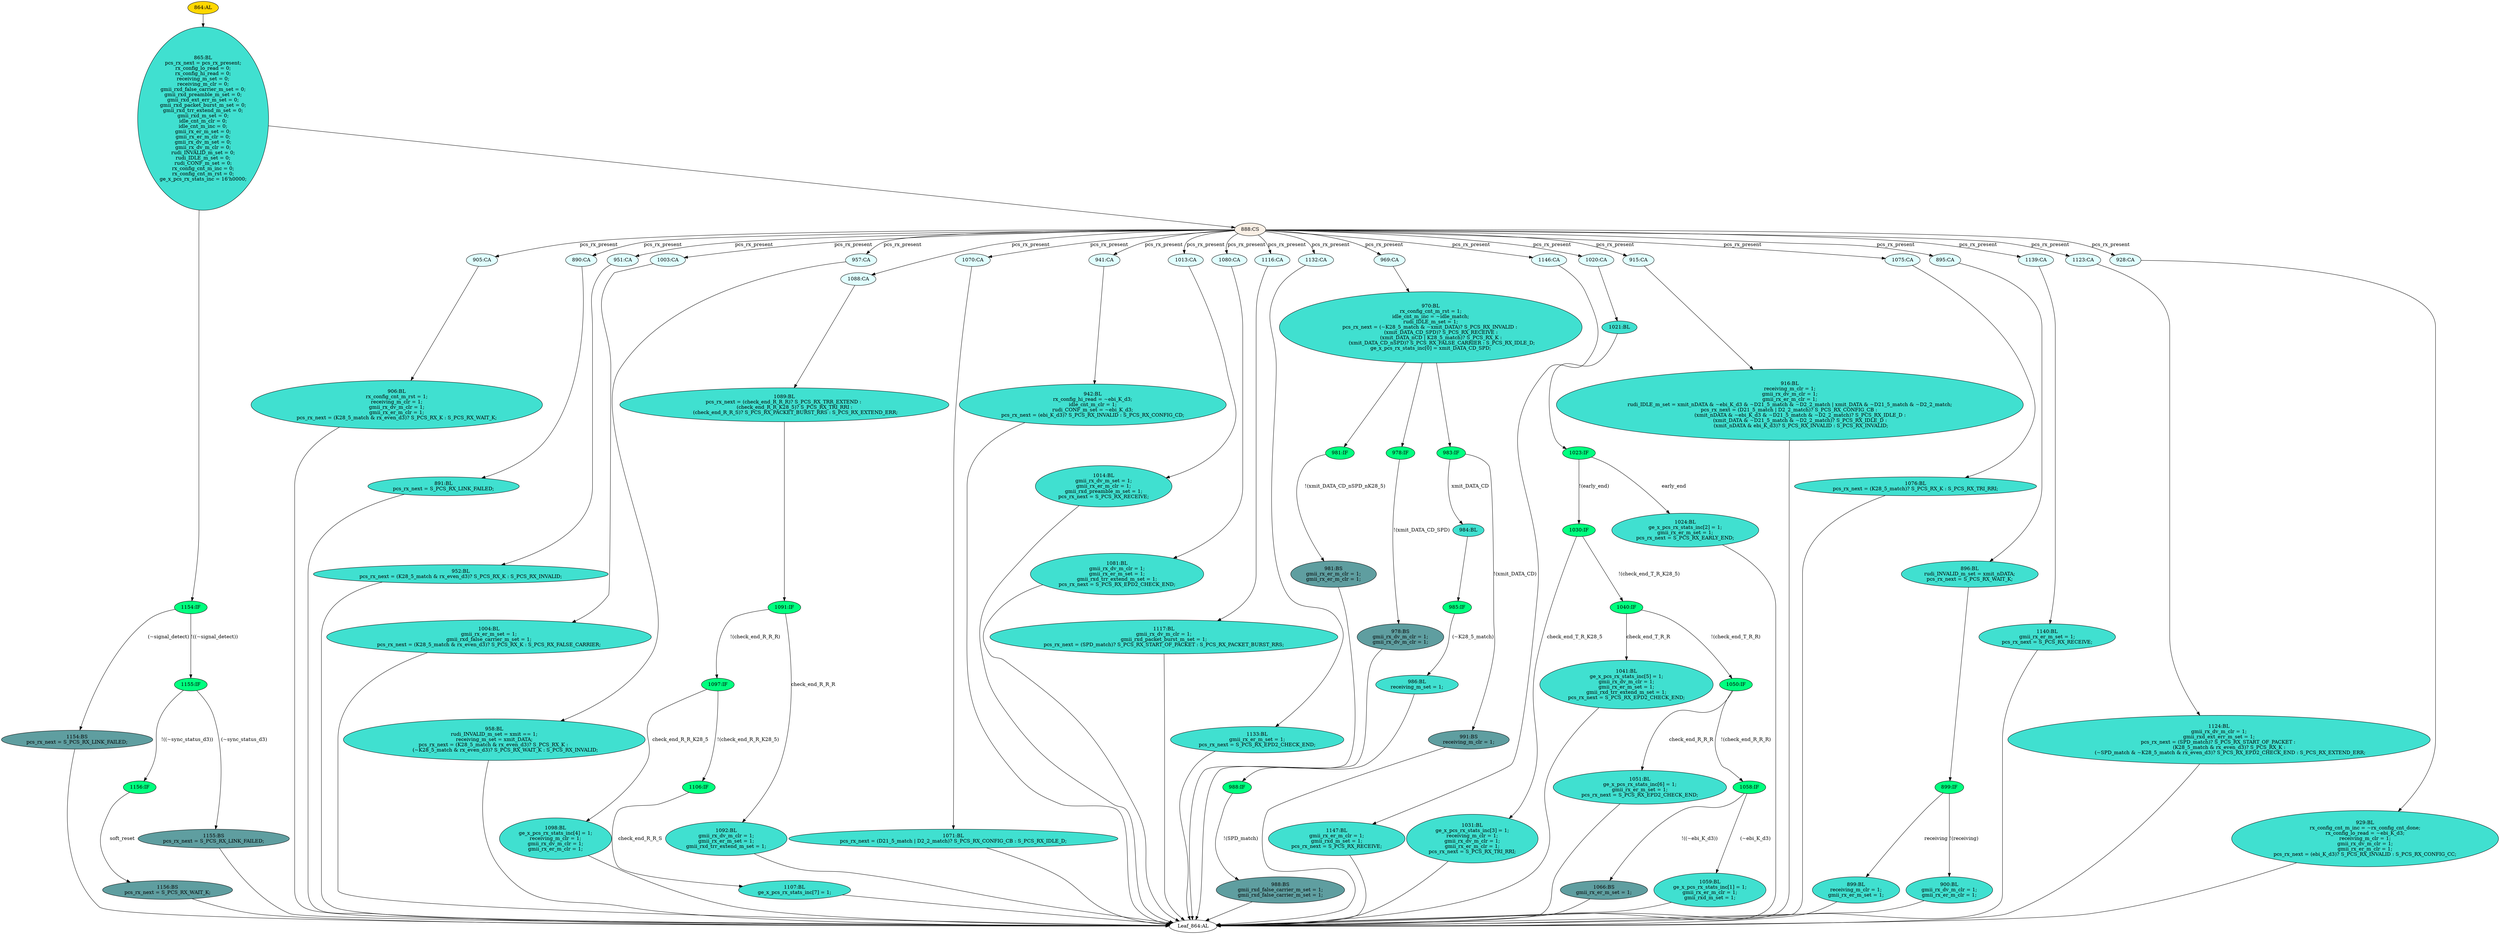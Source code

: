 strict digraph "" {
	node [label="\N"];
	"899:BL"	 [ast="<pyverilog.vparser.ast.Block object at 0x7f702a65d6d0>",
		fillcolor=turquoise,
		label="899:BL
receiving_m_clr = 1;
gmii_rx_er_m_set = 1;",
		statements="[<pyverilog.vparser.ast.BlockingSubstitution object at 0x7f702a65d390>, <pyverilog.vparser.ast.BlockingSubstitution object at 0x7f702a65d550>]",
		style=filled,
		typ=Block];
	"Leaf_864:AL"	 [def_var="['receiving_m_set', 'gmii_rxd_ext_err_m_set', 'receiving_m_clr', 'gmii_rxd_trr_extend_m_set', 'rudi_INVALID_m_set', 'rudi_IDLE_m_\
set', 'pcs_rx_next', 'gmii_rx_er_m_clr', 'gmii_rxd_packet_burst_m_set', 'rx_config_cnt_m_inc', 'gmii_rx_dv_m_set', 'idle_cnt_m_inc', '\
gmii_rx_er_m_set', 'gmii_rxd_false_carrier_m_set', 'ge_x_pcs_rx_stats_inc', 'gmii_rx_dv_m_clr', 'rudi_CONF_m_set', 'rx_config_cnt_\
m_rst', 'gmii_rxd_preamble_m_set', 'gmii_rxd_m_set', 'rx_config_lo_read', 'idle_cnt_m_clr', 'rx_config_hi_read']",
		label="Leaf_864:AL"];
	"899:BL" -> "Leaf_864:AL"	 [cond="[]",
		lineno=None];
	"1154:BS"	 [ast="<pyverilog.vparser.ast.BlockingSubstitution object at 0x7f702a6b6810>",
		fillcolor=cadetblue,
		label="1154:BS
pcs_rx_next = S_PCS_RX_LINK_FAILED;",
		statements="[<pyverilog.vparser.ast.BlockingSubstitution object at 0x7f702a6b6810>]",
		style=filled,
		typ=BlockingSubstitution];
	"1154:BS" -> "Leaf_864:AL"	 [cond="[]",
		lineno=None];
	"905:CA"	 [ast="<pyverilog.vparser.ast.Case object at 0x7f702a65dc50>",
		fillcolor=lightcyan,
		label="905:CA",
		statements="[]",
		style=filled,
		typ=Case];
	"906:BL"	 [ast="<pyverilog.vparser.ast.Block object at 0x7f702a65dd10>",
		fillcolor=turquoise,
		label="906:BL
rx_config_cnt_m_rst = 1;
receiving_m_clr = 1;
gmii_rx_dv_m_clr = 1;
gmii_rx_er_m_clr = 1;
pcs_rx_next = (K28_5_match & rx_\
even_d3)? S_PCS_RX_K : S_PCS_RX_WAIT_K;",
		statements="[<pyverilog.vparser.ast.BlockingSubstitution object at 0x7f702a65dd50>, <pyverilog.vparser.ast.BlockingSubstitution object at 0x7f702a65ded0>, <\
pyverilog.vparser.ast.BlockingSubstitution object at 0x7f702a667090>, <pyverilog.vparser.ast.BlockingSubstitution object at 0x7f702a667210>, <\
pyverilog.vparser.ast.BlockingSubstitution object at 0x7f702a667390>]",
		style=filled,
		typ=Block];
	"905:CA" -> "906:BL"	 [cond="[]",
		lineno=None];
	"1156:BS"	 [ast="<pyverilog.vparser.ast.BlockingSubstitution object at 0x7f702a6ea150>",
		fillcolor=cadetblue,
		label="1156:BS
pcs_rx_next = S_PCS_RX_WAIT_K;",
		statements="[<pyverilog.vparser.ast.BlockingSubstitution object at 0x7f702a6ea150>]",
		style=filled,
		typ=BlockingSubstitution];
	"1156:BS" -> "Leaf_864:AL"	 [cond="[]",
		lineno=None];
	"890:CA"	 [ast="<pyverilog.vparser.ast.Case object at 0x7f702a667d90>",
		fillcolor=lightcyan,
		label="890:CA",
		statements="[]",
		style=filled,
		typ=Case];
	"891:BL"	 [ast="<pyverilog.vparser.ast.Block object at 0x7f702a667e50>",
		fillcolor=turquoise,
		label="891:BL
pcs_rx_next = S_PCS_RX_LINK_FAILED;",
		statements="[<pyverilog.vparser.ast.BlockingSubstitution object at 0x7f702a667e90>]",
		style=filled,
		typ=Block];
	"890:CA" -> "891:BL"	 [cond="[]",
		lineno=None];
	"970:BL"	 [ast="<pyverilog.vparser.ast.Block object at 0x7f702a670ed0>",
		fillcolor=turquoise,
		label="970:BL
rx_config_cnt_m_rst = 1;
idle_cnt_m_inc = ~idle_match;
rudi_IDLE_m_set = 1;
pcs_rx_next = (~K28_5_match & ~xmit_DATA)? S_\
PCS_RX_INVALID : 
              (xmit_DATA_CD_SPD)? S_PCS_RX_RECEIVE : 
              (xmit_DATA_nCD | K28_5_match)? S_PCS_RX_K : 
              (\
xmit_DATA_CD_nSPD)? S_PCS_RX_FALSE_CARRIER : S_PCS_RX_IDLE_D;
ge_x_pcs_rx_stats_inc[0] = xmit_DATA_CD_SPD;",
		statements="[<pyverilog.vparser.ast.BlockingSubstitution object at 0x7f702a670050>, <pyverilog.vparser.ast.BlockingSubstitution object at 0x7f702a6701d0>, <\
pyverilog.vparser.ast.BlockingSubstitution object at 0x7f702a670390>, <pyverilog.vparser.ast.BlockingSubstitution object at 0x7f702a670510>, <\
pyverilog.vparser.ast.BlockingSubstitution object at 0x7f702a670c90>]",
		style=filled,
		typ=Block];
	"981:IF"	 [ast="<pyverilog.vparser.ast.IfStatement object at 0x7f702a678310>",
		fillcolor=springgreen,
		label="981:IF",
		statements="[]",
		style=filled,
		typ=IfStatement];
	"970:BL" -> "981:IF"	 [cond="[]",
		lineno=None];
	"978:IF"	 [ast="<pyverilog.vparser.ast.IfStatement object at 0x7f702a670f10>",
		fillcolor=springgreen,
		label="978:IF",
		statements="[]",
		style=filled,
		typ=IfStatement];
	"970:BL" -> "978:IF"	 [cond="[]",
		lineno=None];
	"983:IF"	 [ast="<pyverilog.vparser.ast.IfStatement object at 0x7f702a678550>",
		fillcolor=springgreen,
		label="983:IF",
		statements="[]",
		style=filled,
		typ=IfStatement];
	"970:BL" -> "983:IF"	 [cond="[]",
		lineno=None];
	"1066:BS"	 [ast="<pyverilog.vparser.ast.BlockingSubstitution object at 0x7f702a683310>",
		fillcolor=cadetblue,
		label="1066:BS
gmii_rx_er_m_set = 1;",
		statements="[<pyverilog.vparser.ast.BlockingSubstitution object at 0x7f702a683310>]",
		style=filled,
		typ=BlockingSubstitution];
	"1066:BS" -> "Leaf_864:AL"	 [cond="[]",
		lineno=None];
	"1031:BL"	 [ast="<pyverilog.vparser.ast.Block object at 0x7f702a683c90>",
		fillcolor=turquoise,
		label="1031:BL
ge_x_pcs_rx_stats_inc[3] = 1;
receiving_m_clr = 1;
gmii_rx_dv_m_clr = 1;
gmii_rx_er_m_clr = 1;
pcs_rx_next = S_PCS_RX_TRI_\
RRI;",
		statements="[<pyverilog.vparser.ast.BlockingSubstitution object at 0x7f702a683490>, <pyverilog.vparser.ast.BlockingSubstitution object at 0x7f702a683690>, <\
pyverilog.vparser.ast.BlockingSubstitution object at 0x7f702a683810>, <pyverilog.vparser.ast.BlockingSubstitution object at 0x7f702a683990>, <\
pyverilog.vparser.ast.BlockingSubstitution object at 0x7f702a683b10>]",
		style=filled,
		typ=Block];
	"1031:BL" -> "Leaf_864:AL"	 [cond="[]",
		lineno=None];
	"1021:BL"	 [ast="<pyverilog.vparser.ast.Block object at 0x7f702a69e190>",
		fillcolor=turquoise,
		label="1021:BL",
		statements="[]",
		style=filled,
		typ=Block];
	"1023:IF"	 [ast="<pyverilog.vparser.ast.IfStatement object at 0x7f702a69e1d0>",
		fillcolor=springgreen,
		label="1023:IF",
		statements="[]",
		style=filled,
		typ=IfStatement];
	"1021:BL" -> "1023:IF"	 [cond="[]",
		lineno=None];
	"951:CA"	 [ast="<pyverilog.vparser.ast.Case object at 0x7f702a683cd0>",
		fillcolor=lightcyan,
		label="951:CA",
		statements="[]",
		style=filled,
		typ=Case];
	"952:BL"	 [ast="<pyverilog.vparser.ast.Block object at 0x7f702a683d90>",
		fillcolor=turquoise,
		label="952:BL
pcs_rx_next = (K28_5_match & rx_even_d3)? S_PCS_RX_K : S_PCS_RX_INVALID;",
		statements="[<pyverilog.vparser.ast.BlockingSubstitution object at 0x7f702a683dd0>]",
		style=filled,
		typ=Block];
	"951:CA" -> "952:BL"	 [cond="[]",
		lineno=None];
	"916:BL"	 [ast="<pyverilog.vparser.ast.Block object at 0x7f702a6d7590>",
		fillcolor=turquoise,
		label="916:BL
receiving_m_clr = 1;
gmii_rx_dv_m_clr = 1;
gmii_rx_er_m_clr = 1;
rudi_IDLE_m_set = xmit_nDATA & ~ebi_K_d3 & ~D21_5_match & ~\
D2_2_match | xmit_DATA & ~D21_5_match & ~D2_2_match;
pcs_rx_next = (D21_5_match | D2_2_match)? S_PCS_RX_CONFIG_CB : 
              (\
xmit_nDATA & ~ebi_K_d3 & ~D21_5_match & ~D2_2_match)? S_PCS_RX_IDLE_D : 
              (xmit_DATA & ~D21_5_match & ~D2_2_match)? \
S_PCS_RX_IDLE_D : 
              (xmit_nDATA & ebi_K_d3)? S_PCS_RX_INVALID : S_PCS_RX_INVALID;",
		statements="[<pyverilog.vparser.ast.BlockingSubstitution object at 0x7f702a6cf0d0>, <pyverilog.vparser.ast.BlockingSubstitution object at 0x7f702a6cf250>, <\
pyverilog.vparser.ast.BlockingSubstitution object at 0x7f702a6cf3d0>, <pyverilog.vparser.ast.BlockingSubstitution object at 0x7f702a6cf550>, <\
pyverilog.vparser.ast.BlockingSubstitution object at 0x7f702a6cfb10>]",
		style=filled,
		typ=Block];
	"916:BL" -> "Leaf_864:AL"	 [cond="[]",
		lineno=None];
	"1003:CA"	 [ast="<pyverilog.vparser.ast.Case object at 0x7f702a6d7b90>",
		fillcolor=lightcyan,
		label="1003:CA",
		statements="[]",
		style=filled,
		typ=Case];
	"1004:BL"	 [ast="<pyverilog.vparser.ast.Block object at 0x7f702a6d7c50>",
		fillcolor=turquoise,
		label="1004:BL
gmii_rx_er_m_set = 1;
gmii_rxd_false_carrier_m_set = 1;
pcs_rx_next = (K28_5_match & rx_even_d3)? S_PCS_RX_K : S_PCS_RX_\
FALSE_CARRIER;",
		statements="[<pyverilog.vparser.ast.BlockingSubstitution object at 0x7f702a6d7c90>, <pyverilog.vparser.ast.BlockingSubstitution object at 0x7f702a6d7e10>, <\
pyverilog.vparser.ast.BlockingSubstitution object at 0x7f702a6d7f50>]",
		style=filled,
		typ=Block];
	"1003:CA" -> "1004:BL"	 [cond="[]",
		lineno=None];
	"1117:BL"	 [ast="<pyverilog.vparser.ast.Block object at 0x7f702a6d7b50>",
		fillcolor=turquoise,
		label="1117:BL
gmii_rx_dv_m_clr = 1;
gmii_rxd_packet_burst_m_set = 1;
pcs_rx_next = (SPD_match)? S_PCS_RX_START_OF_PACKET : S_PCS_RX_PACKET_\
BURST_RRS;",
		statements="[<pyverilog.vparser.ast.BlockingSubstitution object at 0x7f702a6d75d0>, <pyverilog.vparser.ast.BlockingSubstitution object at 0x7f702a6d7750>, <\
pyverilog.vparser.ast.BlockingSubstitution object at 0x7f702a6d78d0>]",
		style=filled,
		typ=Block];
	"1117:BL" -> "Leaf_864:AL"	 [cond="[]",
		lineno=None];
	"957:CA"	 [ast="<pyverilog.vparser.ast.Case object at 0x7f702a6e0250>",
		fillcolor=lightcyan,
		label="957:CA",
		statements="[]",
		style=filled,
		typ=Case];
	"958:BL"	 [ast="<pyverilog.vparser.ast.Block object at 0x7f702a6e0310>",
		fillcolor=turquoise,
		label="958:BL
rudi_INVALID_m_set = xmit == 1;
receiving_m_set = xmit_DATA;
pcs_rx_next = (K28_5_match & rx_even_d3)? S_PCS_RX_K : 
              (~\
K28_5_match & rx_even_d3)? S_PCS_RX_WAIT_K : S_PCS_RX_INVALID;",
		statements="[<pyverilog.vparser.ast.BlockingSubstitution object at 0x7f702a6e0350>, <pyverilog.vparser.ast.BlockingSubstitution object at 0x7f702a6e0550>, <\
pyverilog.vparser.ast.BlockingSubstitution object at 0x7f702a6e06d0>]",
		style=filled,
		typ=Block];
	"957:CA" -> "958:BL"	 [cond="[]",
		lineno=None];
	"929:BL"	 [ast="<pyverilog.vparser.ast.Block object at 0x7f702a68dd50>",
		fillcolor=turquoise,
		label="929:BL
rx_config_cnt_m_inc = ~rx_config_cnt_done;
rx_config_lo_read = ~ebi_K_d3;
receiving_m_clr = 1;
gmii_rx_dv_m_clr = 1;
gmii_\
rx_er_m_clr = 1;
pcs_rx_next = (ebi_K_d3)? S_PCS_RX_INVALID : S_PCS_RX_CONFIG_CC;",
		statements="[<pyverilog.vparser.ast.BlockingSubstitution object at 0x7f702a68dd90>, <pyverilog.vparser.ast.BlockingSubstitution object at 0x7f702a68df90>, <\
pyverilog.vparser.ast.BlockingSubstitution object at 0x7f702a695190>, <pyverilog.vparser.ast.BlockingSubstitution object at 0x7f702a695310>, <\
pyverilog.vparser.ast.BlockingSubstitution object at 0x7f702a695490>, <pyverilog.vparser.ast.BlockingSubstitution object at 0x7f702a695610>]",
		style=filled,
		typ=Block];
	"929:BL" -> "Leaf_864:AL"	 [cond="[]",
		lineno=None];
	"865:BL"	 [ast="<pyverilog.vparser.ast.Block object at 0x7f702a6fcc50>",
		fillcolor=turquoise,
		label="865:BL
pcs_rx_next = pcs_rx_present;
rx_config_lo_read = 0;
rx_config_hi_read = 0;
receiving_m_set = 0;
receiving_m_clr = 0;
gmii_\
rxd_false_carrier_m_set = 0;
gmii_rxd_preamble_m_set = 0;
gmii_rxd_ext_err_m_set = 0;
gmii_rxd_packet_burst_m_set = 0;
gmii_rxd_\
trr_extend_m_set = 0;
gmii_rxd_m_set = 0;
idle_cnt_m_clr = 0;
idle_cnt_m_inc = 0;
gmii_rx_er_m_set = 0;
gmii_rx_er_m_clr = 0;
gmii_\
rx_dv_m_set = 0;
gmii_rx_dv_m_clr = 0;
rudi_INVALID_m_set = 0;
rudi_IDLE_m_set = 0;
rudi_CONF_m_set = 0;
rx_config_cnt_m_inc = 0;
\
rx_config_cnt_m_rst = 0;
ge_x_pcs_rx_stats_inc = 16'h0000;",
		statements="[<pyverilog.vparser.ast.BlockingSubstitution object at 0x7f702a6fcc90>, <pyverilog.vparser.ast.BlockingSubstitution object at 0x7f702a6fcdd0>, <\
pyverilog.vparser.ast.BlockingSubstitution object at 0x7f702a6fcf10>, <pyverilog.vparser.ast.BlockingSubstitution object at 0x7f702a703090>, <\
pyverilog.vparser.ast.BlockingSubstitution object at 0x7f702a7031d0>, <pyverilog.vparser.ast.BlockingSubstitution object at 0x7f702a703310>, <\
pyverilog.vparser.ast.BlockingSubstitution object at 0x7f702a703450>, <pyverilog.vparser.ast.BlockingSubstitution object at 0x7f702a703590>, <\
pyverilog.vparser.ast.BlockingSubstitution object at 0x7f702a7036d0>, <pyverilog.vparser.ast.BlockingSubstitution object at 0x7f702a703810>, <\
pyverilog.vparser.ast.BlockingSubstitution object at 0x7f702a703950>, <pyverilog.vparser.ast.BlockingSubstitution object at 0x7f702a703a90>, <\
pyverilog.vparser.ast.BlockingSubstitution object at 0x7f702a703bd0>, <pyverilog.vparser.ast.BlockingSubstitution object at 0x7f702a703d10>, <\
pyverilog.vparser.ast.BlockingSubstitution object at 0x7f702a703e50>, <pyverilog.vparser.ast.BlockingSubstitution object at 0x7f702a703f90>, <\
pyverilog.vparser.ast.BlockingSubstitution object at 0x7f702a68d110>, <pyverilog.vparser.ast.BlockingSubstitution object at 0x7f702a68d250>, <\
pyverilog.vparser.ast.BlockingSubstitution object at 0x7f702a68d390>, <pyverilog.vparser.ast.BlockingSubstitution object at 0x7f702a68d4d0>, <\
pyverilog.vparser.ast.BlockingSubstitution object at 0x7f702a68d610>, <pyverilog.vparser.ast.BlockingSubstitution object at 0x7f702a68d750>, <\
pyverilog.vparser.ast.BlockingSubstitution object at 0x7f702a68d890>]",
		style=filled,
		typ=Block];
	"1154:IF"	 [ast="<pyverilog.vparser.ast.IfStatement object at 0x7f702a6b6590>",
		fillcolor=springgreen,
		label="1154:IF",
		statements="[]",
		style=filled,
		typ=IfStatement];
	"865:BL" -> "1154:IF"	 [cond="[]",
		lineno=None];
	"888:CS"	 [ast="<pyverilog.vparser.ast.CaseStatement object at 0x7f702a68d9d0>",
		fillcolor=linen,
		label="888:CS",
		statements="[]",
		style=filled,
		typ=CaseStatement];
	"865:BL" -> "888:CS"	 [cond="[]",
		lineno=None];
	"986:BL"	 [ast="<pyverilog.vparser.ast.Block object at 0x7f702a678790>",
		fillcolor=turquoise,
		label="986:BL
receiving_m_set = 1;",
		statements="[<pyverilog.vparser.ast.BlockingSubstitution object at 0x7f702a6787d0>]",
		style=filled,
		typ=Block];
	"988:IF"	 [ast="<pyverilog.vparser.ast.IfStatement object at 0x7f702a678950>",
		fillcolor=springgreen,
		label="988:IF",
		statements="[]",
		style=filled,
		typ=IfStatement];
	"986:BL" -> "988:IF"	 [cond="[]",
		lineno=None];
	"1088:CA"	 [ast="<pyverilog.vparser.ast.Case object at 0x7f702a6a6950>",
		fillcolor=lightcyan,
		label="1088:CA",
		statements="[]",
		style=filled,
		typ=Case];
	"1089:BL"	 [ast="<pyverilog.vparser.ast.Block object at 0x7f702a6a6a10>",
		fillcolor=turquoise,
		label="1089:BL
pcs_rx_next = (check_end_R_R_R)? S_PCS_RX_TRR_EXTEND : 
              (check_end_R_R_K28_5)? S_PCS_RX_TRI_RRI : 
              (\
check_end_R_R_S)? S_PCS_RX_PACKET_BURST_RRS : S_PCS_RX_EXTEND_ERR;",
		statements="[<pyverilog.vparser.ast.BlockingSubstitution object at 0x7f702a6ae790>]",
		style=filled,
		typ=Block];
	"1088:CA" -> "1089:BL"	 [cond="[]",
		lineno=None];
	"1076:BL"	 [ast="<pyverilog.vparser.ast.Block object at 0x7f702a6ea0d0>",
		fillcolor=turquoise,
		label="1076:BL
pcs_rx_next = (K28_5_match)? S_PCS_RX_K : S_PCS_RX_TRI_RRI;",
		statements="[<pyverilog.vparser.ast.BlockingSubstitution object at 0x7f702a6e0e50>]",
		style=filled,
		typ=Block];
	"1076:BL" -> "Leaf_864:AL"	 [cond="[]",
		lineno=None];
	"1156:IF"	 [ast="<pyverilog.vparser.ast.IfStatement object at 0x7f702a6ea110>",
		fillcolor=springgreen,
		label="1156:IF",
		statements="[]",
		style=filled,
		typ=IfStatement];
	"1156:IF" -> "1156:BS"	 [cond="['soft_reset']",
		label=soft_reset,
		lineno=1156];
	"1124:BL"	 [ast="<pyverilog.vparser.ast.Block object at 0x7f702a6eac50>",
		fillcolor=turquoise,
		label="1124:BL
gmii_rx_dv_m_clr = 1;
gmii_rxd_ext_err_m_set = 1;
pcs_rx_next = (SPD_match)? S_PCS_RX_START_OF_PACKET : 
              (\
K28_5_match & rx_even_d3)? S_PCS_RX_K : 
              (~SPD_match & ~K28_5_match & rx_even_d3)? S_PCS_RX_EPD2_CHECK_END : S_PCS_\
RX_EXTEND_ERR;",
		statements="[<pyverilog.vparser.ast.BlockingSubstitution object at 0x7f702a6ea310>, <pyverilog.vparser.ast.BlockingSubstitution object at 0x7f702a6ea490>, <\
pyverilog.vparser.ast.BlockingSubstitution object at 0x7f702a6ea610>]",
		style=filled,
		typ=Block];
	"1124:BL" -> "Leaf_864:AL"	 [cond="[]",
		lineno=None];
	"1081:BL"	 [ast="<pyverilog.vparser.ast.Block object at 0x7f702a6f32d0>",
		fillcolor=turquoise,
		label="1081:BL
gmii_rx_dv_m_clr = 1;
gmii_rx_er_m_set = 1;
gmii_rxd_trr_extend_m_set = 1;
pcs_rx_next = S_PCS_RX_EPD2_CHECK_END;",
		statements="[<pyverilog.vparser.ast.BlockingSubstitution object at 0x7f702a6eac90>, <pyverilog.vparser.ast.BlockingSubstitution object at 0x7f702a6eae10>, <\
pyverilog.vparser.ast.BlockingSubstitution object at 0x7f702a6eaf90>, <pyverilog.vparser.ast.BlockingSubstitution object at 0x7f702a6f3150>]",
		style=filled,
		typ=Block];
	"1081:BL" -> "Leaf_864:AL"	 [cond="[]",
		lineno=None];
	"1070:CA"	 [ast="<pyverilog.vparser.ast.Case object at 0x7f702a6f3310>",
		fillcolor=lightcyan,
		label="1070:CA",
		statements="[]",
		style=filled,
		typ=Case];
	"1071:BL"	 [ast="<pyverilog.vparser.ast.Block object at 0x7f702a6f33d0>",
		fillcolor=turquoise,
		label="1071:BL
pcs_rx_next = (D21_5_match | D2_2_match)? S_PCS_RX_CONFIG_CB : S_PCS_RX_IDLE_D;",
		statements="[<pyverilog.vparser.ast.BlockingSubstitution object at 0x7f702a6f3410>]",
		style=filled,
		typ=Block];
	"1070:CA" -> "1071:BL"	 [cond="[]",
		lineno=None];
	"941:CA"	 [ast="<pyverilog.vparser.ast.Case object at 0x7f702a6f3710>",
		fillcolor=lightcyan,
		label="941:CA",
		statements="[]",
		style=filled,
		typ=Case];
	"942:BL"	 [ast="<pyverilog.vparser.ast.Block object at 0x7f702a6f37d0>",
		fillcolor=turquoise,
		label="942:BL
rx_config_hi_read = ~ebi_K_d3;
idle_cnt_m_clr = 1;
rudi_CONF_m_set = ~ebi_K_d3;
pcs_rx_next = (ebi_K_d3)? S_PCS_RX_INVALID : \
S_PCS_RX_CONFIG_CD;",
		statements="[<pyverilog.vparser.ast.BlockingSubstitution object at 0x7f702a6f3810>, <pyverilog.vparser.ast.BlockingSubstitution object at 0x7f702a6f39d0>, <\
pyverilog.vparser.ast.BlockingSubstitution object at 0x7f702a6f3b50>, <pyverilog.vparser.ast.BlockingSubstitution object at 0x7f702a6f3d10>]",
		style=filled,
		typ=Block];
	"941:CA" -> "942:BL"	 [cond="[]",
		lineno=None];
	"1013:CA"	 [ast="<pyverilog.vparser.ast.Case object at 0x7f702a695950>",
		fillcolor=lightcyan,
		label="1013:CA",
		statements="[]",
		style=filled,
		typ=Case];
	"1014:BL"	 [ast="<pyverilog.vparser.ast.Block object at 0x7f702a695a10>",
		fillcolor=turquoise,
		label="1014:BL
gmii_rx_dv_m_set = 1;
gmii_rx_er_m_clr = 1;
gmii_rxd_preamble_m_set = 1;
pcs_rx_next = S_PCS_RX_RECEIVE;",
		statements="[<pyverilog.vparser.ast.BlockingSubstitution object at 0x7f702a695a50>, <pyverilog.vparser.ast.BlockingSubstitution object at 0x7f702a695c10>, <\
pyverilog.vparser.ast.BlockingSubstitution object at 0x7f702a695d90>, <pyverilog.vparser.ast.BlockingSubstitution object at 0x7f702a695f10>]",
		style=filled,
		typ=Block];
	"1013:CA" -> "1014:BL"	 [cond="[]",
		lineno=None];
	"988:BS"	 [ast="<pyverilog.vparser.ast.BlockingSubstitution object at 0x7f702a678990>",
		fillcolor=cadetblue,
		label="988:BS
gmii_rxd_false_carrier_m_set = 1;
gmii_rxd_false_carrier_m_set = 1;",
		statements="[<pyverilog.vparser.ast.BlockingSubstitution object at 0x7f702a678990>, <pyverilog.vparser.ast.BlockingSubstitution object at 0x7f702a678990>]",
		style=filled,
		typ=BlockingSubstitution];
	"988:BS" -> "Leaf_864:AL"	 [cond="[]",
		lineno=None];
	"899:IF"	 [ast="<pyverilog.vparser.ast.IfStatement object at 0x7f702a6fc310>",
		fillcolor=springgreen,
		label="899:IF",
		statements="[]",
		style=filled,
		typ=IfStatement];
	"899:IF" -> "899:BL"	 [cond="['receiving']",
		label=receiving,
		lineno=899];
	"900:BL"	 [ast="<pyverilog.vparser.ast.Block object at 0x7f702a6fc350>",
		fillcolor=turquoise,
		label="900:BL
gmii_rx_dv_m_clr = 1;
gmii_rx_er_m_clr = 1;",
		statements="[<pyverilog.vparser.ast.BlockingSubstitution object at 0x7f702a6fc390>, <pyverilog.vparser.ast.BlockingSubstitution object at 0x7f702a6fc510>]",
		style=filled,
		typ=Block];
	"899:IF" -> "900:BL"	 [cond="['receiving']",
		label="!(receiving)",
		lineno=899];
	"1147:BL"	 [ast="<pyverilog.vparser.ast.Block object at 0x7f702a6678d0>",
		fillcolor=turquoise,
		label="1147:BL
gmii_rx_er_m_clr = 1;
gmii_rxd_m_set = 1;
pcs_rx_next = S_PCS_RX_RECEIVE;",
		statements="[<pyverilog.vparser.ast.BlockingSubstitution object at 0x7f702a667910>, <pyverilog.vparser.ast.BlockingSubstitution object at 0x7f702a667a90>, <\
pyverilog.vparser.ast.BlockingSubstitution object at 0x7f702a667c10>]",
		style=filled,
		typ=Block];
	"1147:BL" -> "Leaf_864:AL"	 [cond="[]",
		lineno=None];
	"1080:CA"	 [ast="<pyverilog.vparser.ast.Case object at 0x7f702a6a6850>",
		fillcolor=lightcyan,
		label="1080:CA",
		statements="[]",
		style=filled,
		typ=Case];
	"1080:CA" -> "1081:BL"	 [cond="[]",
		lineno=None];
	"984:BL"	 [ast="<pyverilog.vparser.ast.Block object at 0x7f702a6786d0>",
		fillcolor=turquoise,
		label="984:BL",
		statements="[]",
		style=filled,
		typ=Block];
	"985:IF"	 [ast="<pyverilog.vparser.ast.IfStatement object at 0x7f702a678750>",
		fillcolor=springgreen,
		label="985:IF",
		statements="[]",
		style=filled,
		typ=IfStatement];
	"984:BL" -> "985:IF"	 [cond="[]",
		lineno=None];
	"1116:CA"	 [ast="<pyverilog.vparser.ast.Case object at 0x7f702a6fc6d0>",
		fillcolor=lightcyan,
		label="1116:CA",
		statements="[]",
		style=filled,
		typ=Case];
	"1116:CA" -> "1117:BL"	 [cond="[]",
		lineno=None];
	"981:BS"	 [ast="<pyverilog.vparser.ast.BlockingSubstitution object at 0x7f702a667650>",
		fillcolor=cadetblue,
		label="981:BS
gmii_rx_er_m_clr = 1;
gmii_rx_er_m_clr = 1;",
		statements="[<pyverilog.vparser.ast.BlockingSubstitution object at 0x7f702a667650>, <pyverilog.vparser.ast.BlockingSubstitution object at 0x7f702a667650>]",
		style=filled,
		typ=BlockingSubstitution];
	"981:BS" -> "Leaf_864:AL"	 [cond="[]",
		lineno=None];
	"1132:CA"	 [ast="<pyverilog.vparser.ast.Case object at 0x7f702a6aed50>",
		fillcolor=lightcyan,
		label="1132:CA",
		statements="[]",
		style=filled,
		typ=Case];
	"1133:BL"	 [ast="<pyverilog.vparser.ast.Block object at 0x7f702a6aee10>",
		fillcolor=turquoise,
		label="1133:BL
gmii_rx_er_m_set = 1;
pcs_rx_next = S_PCS_RX_EPD2_CHECK_END;",
		statements="[<pyverilog.vparser.ast.BlockingSubstitution object at 0x7f702a6aee50>, <pyverilog.vparser.ast.BlockingSubstitution object at 0x7f702a6b6050>]",
		style=filled,
		typ=Block];
	"1132:CA" -> "1133:BL"	 [cond="[]",
		lineno=None];
	"1051:BL"	 [ast="<pyverilog.vparser.ast.Block object at 0x7f702a69e3d0>",
		fillcolor=turquoise,
		label="1051:BL
ge_x_pcs_rx_stats_inc[6] = 1;
gmii_rx_er_m_set = 1;
pcs_rx_next = S_PCS_RX_EPD2_CHECK_END;",
		statements="[<pyverilog.vparser.ast.BlockingSubstitution object at 0x7f702a69e410>, <pyverilog.vparser.ast.BlockingSubstitution object at 0x7f702a69e610>, <\
pyverilog.vparser.ast.BlockingSubstitution object at 0x7f702a69e790>]",
		style=filled,
		typ=Block];
	"1051:BL" -> "Leaf_864:AL"	 [cond="[]",
		lineno=None];
	"978:BS"	 [ast="<pyverilog.vparser.ast.BlockingSubstitution object at 0x7f702a670f50>",
		fillcolor=cadetblue,
		label="978:BS
gmii_rx_dv_m_clr = 1;
gmii_rx_dv_m_clr = 1;",
		statements="[<pyverilog.vparser.ast.BlockingSubstitution object at 0x7f702a670f50>, <pyverilog.vparser.ast.BlockingSubstitution object at 0x7f702a670f50>]",
		style=filled,
		typ=BlockingSubstitution];
	"978:BS" -> "Leaf_864:AL"	 [cond="[]",
		lineno=None];
	"969:CA"	 [ast="<pyverilog.vparser.ast.Case object at 0x7f702a695850>",
		fillcolor=lightcyan,
		label="969:CA",
		statements="[]",
		style=filled,
		typ=Case];
	"969:CA" -> "970:BL"	 [cond="[]",
		lineno=None];
	"1146:CA"	 [ast="<pyverilog.vparser.ast.Case object at 0x7f702a667810>",
		fillcolor=lightcyan,
		label="1146:CA",
		statements="[]",
		style=filled,
		typ=Case];
	"1146:CA" -> "1147:BL"	 [cond="[]",
		lineno=None];
	"1133:BL" -> "Leaf_864:AL"	 [cond="[]",
		lineno=None];
	"1041:BL"	 [ast="<pyverilog.vparser.ast.Block object at 0x7f702a69e950>",
		fillcolor=turquoise,
		label="1041:BL
ge_x_pcs_rx_stats_inc[5] = 1;
gmii_rx_dv_m_clr = 1;
gmii_rx_er_m_set = 1;
gmii_rxd_trr_extend_m_set = 1;
pcs_rx_next = S_\
PCS_RX_EPD2_CHECK_END;",
		statements="[<pyverilog.vparser.ast.BlockingSubstitution object at 0x7f702a69e990>, <pyverilog.vparser.ast.BlockingSubstitution object at 0x7f702a69eb90>, <\
pyverilog.vparser.ast.BlockingSubstitution object at 0x7f702a69ed10>, <pyverilog.vparser.ast.BlockingSubstitution object at 0x7f702a69ee90>, <\
pyverilog.vparser.ast.BlockingSubstitution object at 0x7f702a6a6050>]",
		style=filled,
		typ=Block];
	"1041:BL" -> "Leaf_864:AL"	 [cond="[]",
		lineno=None];
	"952:BL" -> "Leaf_864:AL"	 [cond="[]",
		lineno=None];
	"906:BL" -> "Leaf_864:AL"	 [cond="[]",
		lineno=None];
	"958:BL" -> "Leaf_864:AL"	 [cond="[]",
		lineno=None];
	"1107:BL"	 [ast="<pyverilog.vparser.ast.Block object at 0x7f702a6e0b90>",
		fillcolor=turquoise,
		label="1107:BL
ge_x_pcs_rx_stats_inc[7] = 1;",
		statements="[<pyverilog.vparser.ast.BlockingSubstitution object at 0x7f702a6e0bd0>]",
		style=filled,
		typ=Block];
	"1107:BL" -> "Leaf_864:AL"	 [cond="[]",
		lineno=None];
	"1097:IF"	 [ast="<pyverilog.vparser.ast.IfStatement object at 0x7f702a6a6a90>",
		fillcolor=springgreen,
		label="1097:IF",
		statements="[]",
		style=filled,
		typ=IfStatement];
	"1098:BL"	 [ast="<pyverilog.vparser.ast.Block object at 0x7f702a6a6ad0>",
		fillcolor=turquoise,
		label="1098:BL
ge_x_pcs_rx_stats_inc[4] = 1;
receiving_m_clr = 1;
gmii_rx_dv_m_clr = 1;
gmii_rx_er_m_clr = 1;",
		statements="[<pyverilog.vparser.ast.BlockingSubstitution object at 0x7f702a6a6b10>, <pyverilog.vparser.ast.BlockingSubstitution object at 0x7f702a6a6d50>, <\
pyverilog.vparser.ast.BlockingSubstitution object at 0x7f702a6a6ed0>, <pyverilog.vparser.ast.BlockingSubstitution object at 0x7f702a6ae090>]",
		style=filled,
		typ=Block];
	"1097:IF" -> "1098:BL"	 [cond="['check_end_R_R_K28_5']",
		label=check_end_R_R_K28_5,
		lineno=1097];
	"1106:IF"	 [ast="<pyverilog.vparser.ast.IfStatement object at 0x7f702a6e0b50>",
		fillcolor=springgreen,
		label="1106:IF",
		statements="[]",
		style=filled,
		typ=IfStatement];
	"1097:IF" -> "1106:IF"	 [cond="['check_end_R_R_K28_5']",
		label="!(check_end_R_R_K28_5)",
		lineno=1097];
	"1004:BL" -> "Leaf_864:AL"	 [cond="[]",
		lineno=None];
	"981:IF" -> "981:BS"	 [cond="['xmit_DATA_CD_nSPD_nK28_5']",
		label="!(xmit_DATA_CD_nSPD_nK28_5)",
		lineno=981];
	"991:BS"	 [ast="<pyverilog.vparser.ast.BlockingSubstitution object at 0x7f702a678590>",
		fillcolor=cadetblue,
		label="991:BS
receiving_m_clr = 1;",
		statements="[<pyverilog.vparser.ast.BlockingSubstitution object at 0x7f702a678590>]",
		style=filled,
		typ=BlockingSubstitution];
	"991:BS" -> "Leaf_864:AL"	 [cond="[]",
		lineno=None];
	"1071:BL" -> "Leaf_864:AL"	 [cond="[]",
		lineno=None];
	"1059:BL"	 [ast="<pyverilog.vparser.ast.Block object at 0x7f702a65dc10>",
		fillcolor=turquoise,
		label="1059:BL
ge_x_pcs_rx_stats_inc[1] = 1;
gmii_rx_er_m_clr = 1;
gmii_rxd_m_set = 1;",
		statements="[<pyverilog.vparser.ast.BlockingSubstitution object at 0x7f702a65d710>, <pyverilog.vparser.ast.BlockingSubstitution object at 0x7f702a65d910>, <\
pyverilog.vparser.ast.BlockingSubstitution object at 0x7f702a65da90>]",
		style=filled,
		typ=Block];
	"1059:BL" -> "Leaf_864:AL"	 [cond="[]",
		lineno=None];
	"1030:IF"	 [ast="<pyverilog.vparser.ast.IfStatement object at 0x7f702a69e210>",
		fillcolor=springgreen,
		label="1030:IF",
		statements="[]",
		style=filled,
		typ=IfStatement];
	"1023:IF" -> "1030:IF"	 [cond="['early_end']",
		label="!(early_end)",
		lineno=1023];
	"1024:BL"	 [ast="<pyverilog.vparser.ast.Block object at 0x7f702a6a6250>",
		fillcolor=turquoise,
		label="1024:BL
ge_x_pcs_rx_stats_inc[2] = 1;
gmii_rx_er_m_set = 1;
pcs_rx_next = S_PCS_RX_EARLY_END;",
		statements="[<pyverilog.vparser.ast.BlockingSubstitution object at 0x7f702a6a6290>, <pyverilog.vparser.ast.BlockingSubstitution object at 0x7f702a6a6490>, <\
pyverilog.vparser.ast.BlockingSubstitution object at 0x7f702a6a6610>]",
		style=filled,
		typ=Block];
	"1023:IF" -> "1024:BL"	 [cond="['early_end']",
		label=early_end,
		lineno=1023];
	"864:AL"	 [ast="<pyverilog.vparser.ast.Always object at 0x7f702a6fcb50>",
		clk_sens=False,
		fillcolor=gold,
		label="864:AL",
		sens="['rx_even_d3', 'xmit', 'xmit_DATA_CD_SPD', 'pcs_rx_present', 'S_PCS_RX_TRI_RRI', 'K28_5_match', 'S_PCS_RX_IDLE_D', 'S_PCS_RX_EARLY_\
END', 'SPD_match', 'S_PCS_RX_CONFIG_CD', 'S_PCS_RX_TRR_EXTEND', 'ebi_K_d3', 'S_PCS_RX_FALSE_CARRIER', 'xmit_DATA_CD_nSPD', 'D21_\
5_match', 'S_PCS_RX_INVALID', 'check_end_R_R_K28_5', 'S_PCS_RX_EXTEND_ERR', 'D2_2_match', 'xmit_DATA_nCD', 'xmit_nDATA', 'xmit_DATA', '\
check_end_R_R_R', 'check_end_R_R_S', 'S_PCS_RX_PACKET_BURST_RRS', 'S_PCS_RX_LINK_FAILED', 'S_PCS_RX_WAIT_K', 'S_PCS_RX_CONFIG_CB', '\
S_PCS_RX_CONFIG_CC', 'S_PCS_RX_RECEIVE', 'rx_config_cnt_done', 'S_PCS_RX_START_OF_PACKET', 'S_PCS_RX_K', 'S_PCS_RX_EPD2_CHECK_END', '\
idle_match']",
		statements="[]",
		style=filled,
		typ=Always,
		use_var="['rx_even_d3', 'xmit', 'xmit_DATA_CD_SPD', 'pcs_rx_present', 'early_end', 'xmit_DATA_CD', 'S_PCS_RX_TRI_RRI', 'K28_5_match', 'S_\
PCS_RX_IDLE_D', 'S_PCS_RX_EARLY_END', 'check_end_T_R_K28_5', 'ebi_K_d3', 'S_PCS_RX_CONFIG_CD', 'signal_detect', 'rx_config_cnt_done', '\
S_PCS_RX_TRR_EXTEND', 'SPD_match', 'S_PCS_RX_FALSE_CARRIER', 'D21_5_match', 'S_PCS_RX_CONFIG_CC', 'check_end_R_R_K28_5', 'S_PCS_\
RX_EXTEND_ERR', 'D2_2_match', 'receiving', 'xmit_DATA_nCD', 'S_PCS_RX_CONFIG_CB', 'xmit_nDATA', 'xmit_DATA', 'check_end_R_R_R', '\
check_end_R_R_S', 'S_PCS_RX_PACKET_BURST_RRS', 'S_PCS_RX_LINK_FAILED', 'S_PCS_RX_WAIT_K', 'xmit_DATA_CD_nSPD', 'S_PCS_RX_INVALID', '\
xmit_DATA_CD_nSPD_nK28_5', 'S_PCS_RX_RECEIVE', 'check_end_T_R_R', 'soft_reset', 'sync_status_d3', 'S_PCS_RX_START_OF_PACKET', 'S_\
PCS_RX_K', 'S_PCS_RX_EPD2_CHECK_END', 'idle_match']"];
	"864:AL" -> "865:BL"	 [cond="[]",
		lineno=None];
	"1058:IF"	 [ast="<pyverilog.vparser.ast.IfStatement object at 0x7f702a69e2d0>",
		fillcolor=springgreen,
		label="1058:IF",
		statements="[]",
		style=filled,
		typ=IfStatement];
	"1058:IF" -> "1066:BS"	 [cond="['ebi_K_d3']",
		label="!((~ebi_K_d3))",
		lineno=1058];
	"1058:IF" -> "1059:BL"	 [cond="['ebi_K_d3']",
		label="(~ebi_K_d3)",
		lineno=1058];
	"978:IF" -> "978:BS"	 [cond="['xmit_DATA_CD_SPD']",
		label="!(xmit_DATA_CD_SPD)",
		lineno=978];
	"1030:IF" -> "1031:BL"	 [cond="['check_end_T_R_K28_5']",
		label=check_end_T_R_K28_5,
		lineno=1030];
	"1040:IF"	 [ast="<pyverilog.vparser.ast.IfStatement object at 0x7f702a69e250>",
		fillcolor=springgreen,
		label="1040:IF",
		statements="[]",
		style=filled,
		typ=IfStatement];
	"1030:IF" -> "1040:IF"	 [cond="['check_end_T_R_K28_5']",
		label="!(check_end_T_R_K28_5)",
		lineno=1030];
	"1154:IF" -> "1154:BS"	 [cond="['signal_detect']",
		label="(~signal_detect)",
		lineno=1154];
	"1155:IF"	 [ast="<pyverilog.vparser.ast.IfStatement object at 0x7f702a6b65d0>",
		fillcolor=springgreen,
		label="1155:IF",
		statements="[]",
		style=filled,
		typ=IfStatement];
	"1154:IF" -> "1155:IF"	 [cond="['signal_detect']",
		label="!((~signal_detect))",
		lineno=1154];
	"1155:BS"	 [ast="<pyverilog.vparser.ast.BlockingSubstitution object at 0x7f702a6b6610>",
		fillcolor=cadetblue,
		label="1155:BS
pcs_rx_next = S_PCS_RX_LINK_FAILED;",
		statements="[<pyverilog.vparser.ast.BlockingSubstitution object at 0x7f702a6b6610>]",
		style=filled,
		typ=BlockingSubstitution];
	"1155:BS" -> "Leaf_864:AL"	 [cond="[]",
		lineno=None];
	"896:BL"	 [ast="<pyverilog.vparser.ast.Block object at 0x7f702a6fc2d0>",
		fillcolor=turquoise,
		label="896:BL
rudi_INVALID_m_set = xmit_nDATA;
pcs_rx_next = S_PCS_RX_WAIT_K;",
		statements="[<pyverilog.vparser.ast.BlockingSubstitution object at 0x7f702a6f3f90>, <pyverilog.vparser.ast.BlockingSubstitution object at 0x7f702a6fc150>]",
		style=filled,
		typ=Block];
	"896:BL" -> "899:IF"	 [cond="[]",
		lineno=None];
	"1020:CA"	 [ast="<pyverilog.vparser.ast.Case object at 0x7f702a69e0d0>",
		fillcolor=lightcyan,
		label="1020:CA",
		statements="[]",
		style=filled,
		typ=Case];
	"1020:CA" -> "1021:BL"	 [cond="[]",
		lineno=None];
	"1050:IF"	 [ast="<pyverilog.vparser.ast.IfStatement object at 0x7f702a69e290>",
		fillcolor=springgreen,
		label="1050:IF",
		statements="[]",
		style=filled,
		typ=IfStatement];
	"1050:IF" -> "1051:BL"	 [cond="['check_end_R_R_R']",
		label=check_end_R_R_R,
		lineno=1050];
	"1050:IF" -> "1058:IF"	 [cond="['check_end_R_R_R']",
		label="!(check_end_R_R_R)",
		lineno=1050];
	"915:CA"	 [ast="<pyverilog.vparser.ast.Case object at 0x7f702a68dbd0>",
		fillcolor=lightcyan,
		label="915:CA",
		statements="[]",
		style=filled,
		typ=Case];
	"915:CA" -> "916:BL"	 [cond="[]",
		lineno=None];
	"1140:BL"	 [ast="<pyverilog.vparser.ast.Block object at 0x7f702a6b6250>",
		fillcolor=turquoise,
		label="1140:BL
gmii_rx_er_m_set = 1;
pcs_rx_next = S_PCS_RX_RECEIVE;",
		statements="[<pyverilog.vparser.ast.BlockingSubstitution object at 0x7f702a6b6290>, <pyverilog.vparser.ast.BlockingSubstitution object at 0x7f702a6b6450>]",
		style=filled,
		typ=Block];
	"1140:BL" -> "Leaf_864:AL"	 [cond="[]",
		lineno=None];
	"988:IF" -> "988:BS"	 [cond="['SPD_match']",
		label="!(SPD_match)",
		lineno=988];
	"900:BL" -> "Leaf_864:AL"	 [cond="[]",
		lineno=None];
	"891:BL" -> "Leaf_864:AL"	 [cond="[]",
		lineno=None];
	"1092:BL"	 [ast="<pyverilog.vparser.ast.Block object at 0x7f702a6ae250>",
		fillcolor=turquoise,
		label="1092:BL
gmii_rx_dv_m_clr = 1;
gmii_rx_er_m_set = 1;
gmii_rxd_trr_extend_m_set = 1;",
		statements="[<pyverilog.vparser.ast.BlockingSubstitution object at 0x7f702a6ae290>, <pyverilog.vparser.ast.BlockingSubstitution object at 0x7f702a6ae410>, <\
pyverilog.vparser.ast.BlockingSubstitution object at 0x7f702a6ae590>]",
		style=filled,
		typ=Block];
	"1092:BL" -> "Leaf_864:AL"	 [cond="[]",
		lineno=None];
	"1098:BL" -> "Leaf_864:AL"	 [cond="[]",
		lineno=None];
	"1040:IF" -> "1041:BL"	 [cond="['check_end_T_R_R']",
		label=check_end_T_R_R,
		lineno=1040];
	"1040:IF" -> "1050:IF"	 [cond="['check_end_T_R_R']",
		label="!(check_end_T_R_R)",
		lineno=1040];
	"983:IF" -> "984:BL"	 [cond="['xmit_DATA_CD']",
		label=xmit_DATA_CD,
		lineno=983];
	"983:IF" -> "991:BS"	 [cond="['xmit_DATA_CD']",
		label="!(xmit_DATA_CD)",
		lineno=983];
	"1106:IF" -> "1107:BL"	 [cond="['check_end_R_R_S']",
		label=check_end_R_R_S,
		lineno=1106];
	"1091:IF"	 [ast="<pyverilog.vparser.ast.IfStatement object at 0x7f702a6a6a50>",
		fillcolor=springgreen,
		label="1091:IF",
		statements="[]",
		style=filled,
		typ=IfStatement];
	"1091:IF" -> "1097:IF"	 [cond="['check_end_R_R_R']",
		label="!(check_end_R_R_R)",
		lineno=1091];
	"1091:IF" -> "1092:BL"	 [cond="['check_end_R_R_R']",
		label=check_end_R_R_R,
		lineno=1091];
	"888:CS" -> "905:CA"	 [cond="['pcs_rx_present']",
		label=pcs_rx_present,
		lineno=888];
	"888:CS" -> "890:CA"	 [cond="['pcs_rx_present']",
		label=pcs_rx_present,
		lineno=888];
	"888:CS" -> "951:CA"	 [cond="['pcs_rx_present']",
		label=pcs_rx_present,
		lineno=888];
	"888:CS" -> "1003:CA"	 [cond="['pcs_rx_present']",
		label=pcs_rx_present,
		lineno=888];
	"888:CS" -> "957:CA"	 [cond="['pcs_rx_present']",
		label=pcs_rx_present,
		lineno=888];
	"888:CS" -> "1088:CA"	 [cond="['pcs_rx_present']",
		label=pcs_rx_present,
		lineno=888];
	"888:CS" -> "1070:CA"	 [cond="['pcs_rx_present']",
		label=pcs_rx_present,
		lineno=888];
	"888:CS" -> "941:CA"	 [cond="['pcs_rx_present']",
		label=pcs_rx_present,
		lineno=888];
	"888:CS" -> "1013:CA"	 [cond="['pcs_rx_present']",
		label=pcs_rx_present,
		lineno=888];
	"888:CS" -> "1080:CA"	 [cond="['pcs_rx_present']",
		label=pcs_rx_present,
		lineno=888];
	"888:CS" -> "1116:CA"	 [cond="['pcs_rx_present']",
		label=pcs_rx_present,
		lineno=888];
	"888:CS" -> "1132:CA"	 [cond="['pcs_rx_present']",
		label=pcs_rx_present,
		lineno=888];
	"888:CS" -> "969:CA"	 [cond="['pcs_rx_present']",
		label=pcs_rx_present,
		lineno=888];
	"888:CS" -> "1146:CA"	 [cond="['pcs_rx_present']",
		label=pcs_rx_present,
		lineno=888];
	"888:CS" -> "1020:CA"	 [cond="['pcs_rx_present']",
		label=pcs_rx_present,
		lineno=888];
	"888:CS" -> "915:CA"	 [cond="['pcs_rx_present']",
		label=pcs_rx_present,
		lineno=888];
	"1075:CA"	 [ast="<pyverilog.vparser.ast.Case object at 0x7f702a6a6750>",
		fillcolor=lightcyan,
		label="1075:CA",
		statements="[]",
		style=filled,
		typ=Case];
	"888:CS" -> "1075:CA"	 [cond="['pcs_rx_present']",
		label=pcs_rx_present,
		lineno=888];
	"895:CA"	 [ast="<pyverilog.vparser.ast.Case object at 0x7f702a68dad0>",
		fillcolor=lightcyan,
		label="895:CA",
		statements="[]",
		style=filled,
		typ=Case];
	"888:CS" -> "895:CA"	 [cond="['pcs_rx_present']",
		label=pcs_rx_present,
		lineno=888];
	"1139:CA"	 [ast="<pyverilog.vparser.ast.Case object at 0x7f702a6b6190>",
		fillcolor=lightcyan,
		label="1139:CA",
		statements="[]",
		style=filled,
		typ=Case];
	"888:CS" -> "1139:CA"	 [cond="['pcs_rx_present']",
		label=pcs_rx_present,
		lineno=888];
	"1123:CA"	 [ast="<pyverilog.vparser.ast.Case object at 0x7f702a6aec50>",
		fillcolor=lightcyan,
		label="1123:CA",
		statements="[]",
		style=filled,
		typ=Case];
	"888:CS" -> "1123:CA"	 [cond="['pcs_rx_present']",
		label=pcs_rx_present,
		lineno=888];
	"928:CA"	 [ast="<pyverilog.vparser.ast.Case object at 0x7f702a68dc90>",
		fillcolor=lightcyan,
		label="928:CA",
		statements="[]",
		style=filled,
		typ=Case];
	"888:CS" -> "928:CA"	 [cond="['pcs_rx_present']",
		label=pcs_rx_present,
		lineno=888];
	"1014:BL" -> "Leaf_864:AL"	 [cond="[]",
		lineno=None];
	"1075:CA" -> "1076:BL"	 [cond="[]",
		lineno=None];
	"985:IF" -> "986:BL"	 [cond="['K28_5_match']",
		label="(~K28_5_match)",
		lineno=985];
	"895:CA" -> "896:BL"	 [cond="[]",
		lineno=None];
	"1139:CA" -> "1140:BL"	 [cond="[]",
		lineno=None];
	"1155:IF" -> "1156:IF"	 [cond="['sync_status_d3']",
		label="!((~sync_status_d3))",
		lineno=1155];
	"1155:IF" -> "1155:BS"	 [cond="['sync_status_d3']",
		label="(~sync_status_d3)",
		lineno=1155];
	"1123:CA" -> "1124:BL"	 [cond="[]",
		lineno=None];
	"928:CA" -> "929:BL"	 [cond="[]",
		lineno=None];
	"1024:BL" -> "Leaf_864:AL"	 [cond="[]",
		lineno=None];
	"1089:BL" -> "1091:IF"	 [cond="[]",
		lineno=None];
	"942:BL" -> "Leaf_864:AL"	 [cond="[]",
		lineno=None];
}
